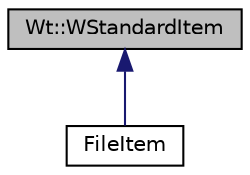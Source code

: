 digraph "Wt::WStandardItem"
{
 // LATEX_PDF_SIZE
  edge [fontname="Helvetica",fontsize="10",labelfontname="Helvetica",labelfontsize="10"];
  node [fontname="Helvetica",fontsize="10",shape=record];
  Node1 [label="Wt::WStandardItem",height=0.2,width=0.4,color="black", fillcolor="grey75", style="filled", fontcolor="black",tooltip="An item in a WStandardItemModel."];
  Node1 -> Node2 [dir="back",color="midnightblue",fontsize="10",style="solid",fontname="Helvetica"];
  Node2 [label="FileItem",height=0.2,width=0.4,color="black", fillcolor="white", style="filled",URL="$classFileItem.html",tooltip="WStandardItem which stores a file."];
}
